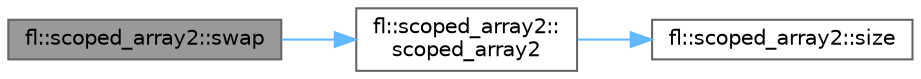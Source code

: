 digraph "fl::scoped_array2::swap"
{
 // INTERACTIVE_SVG=YES
 // LATEX_PDF_SIZE
  bgcolor="transparent";
  edge [fontname=Helvetica,fontsize=10,labelfontname=Helvetica,labelfontsize=10];
  node [fontname=Helvetica,fontsize=10,shape=box,height=0.2,width=0.4];
  rankdir="LR";
  Node1 [id="Node000001",label="fl::scoped_array2::swap",height=0.2,width=0.4,color="gray40", fillcolor="grey60", style="filled", fontcolor="black",tooltip=" "];
  Node1 -> Node2 [id="edge1_Node000001_Node000002",color="steelblue1",style="solid",tooltip=" "];
  Node2 [id="Node000002",label="fl::scoped_array2::\lscoped_array2",height=0.2,width=0.4,color="grey40", fillcolor="white", style="filled",URL="$d1/d56/classfl_1_1scoped__array2_a8d6ee31e61aa9156ac0a50cc0487bb11.html#a8d6ee31e61aa9156ac0a50cc0487bb11",tooltip=" "];
  Node2 -> Node3 [id="edge2_Node000002_Node000003",color="steelblue1",style="solid",tooltip=" "];
  Node3 [id="Node000003",label="fl::scoped_array2::size",height=0.2,width=0.4,color="grey40", fillcolor="white", style="filled",URL="$d1/d56/classfl_1_1scoped__array2_ab3007f988b6ef76c5260982e181d1781.html#ab3007f988b6ef76c5260982e181d1781",tooltip=" "];
}

